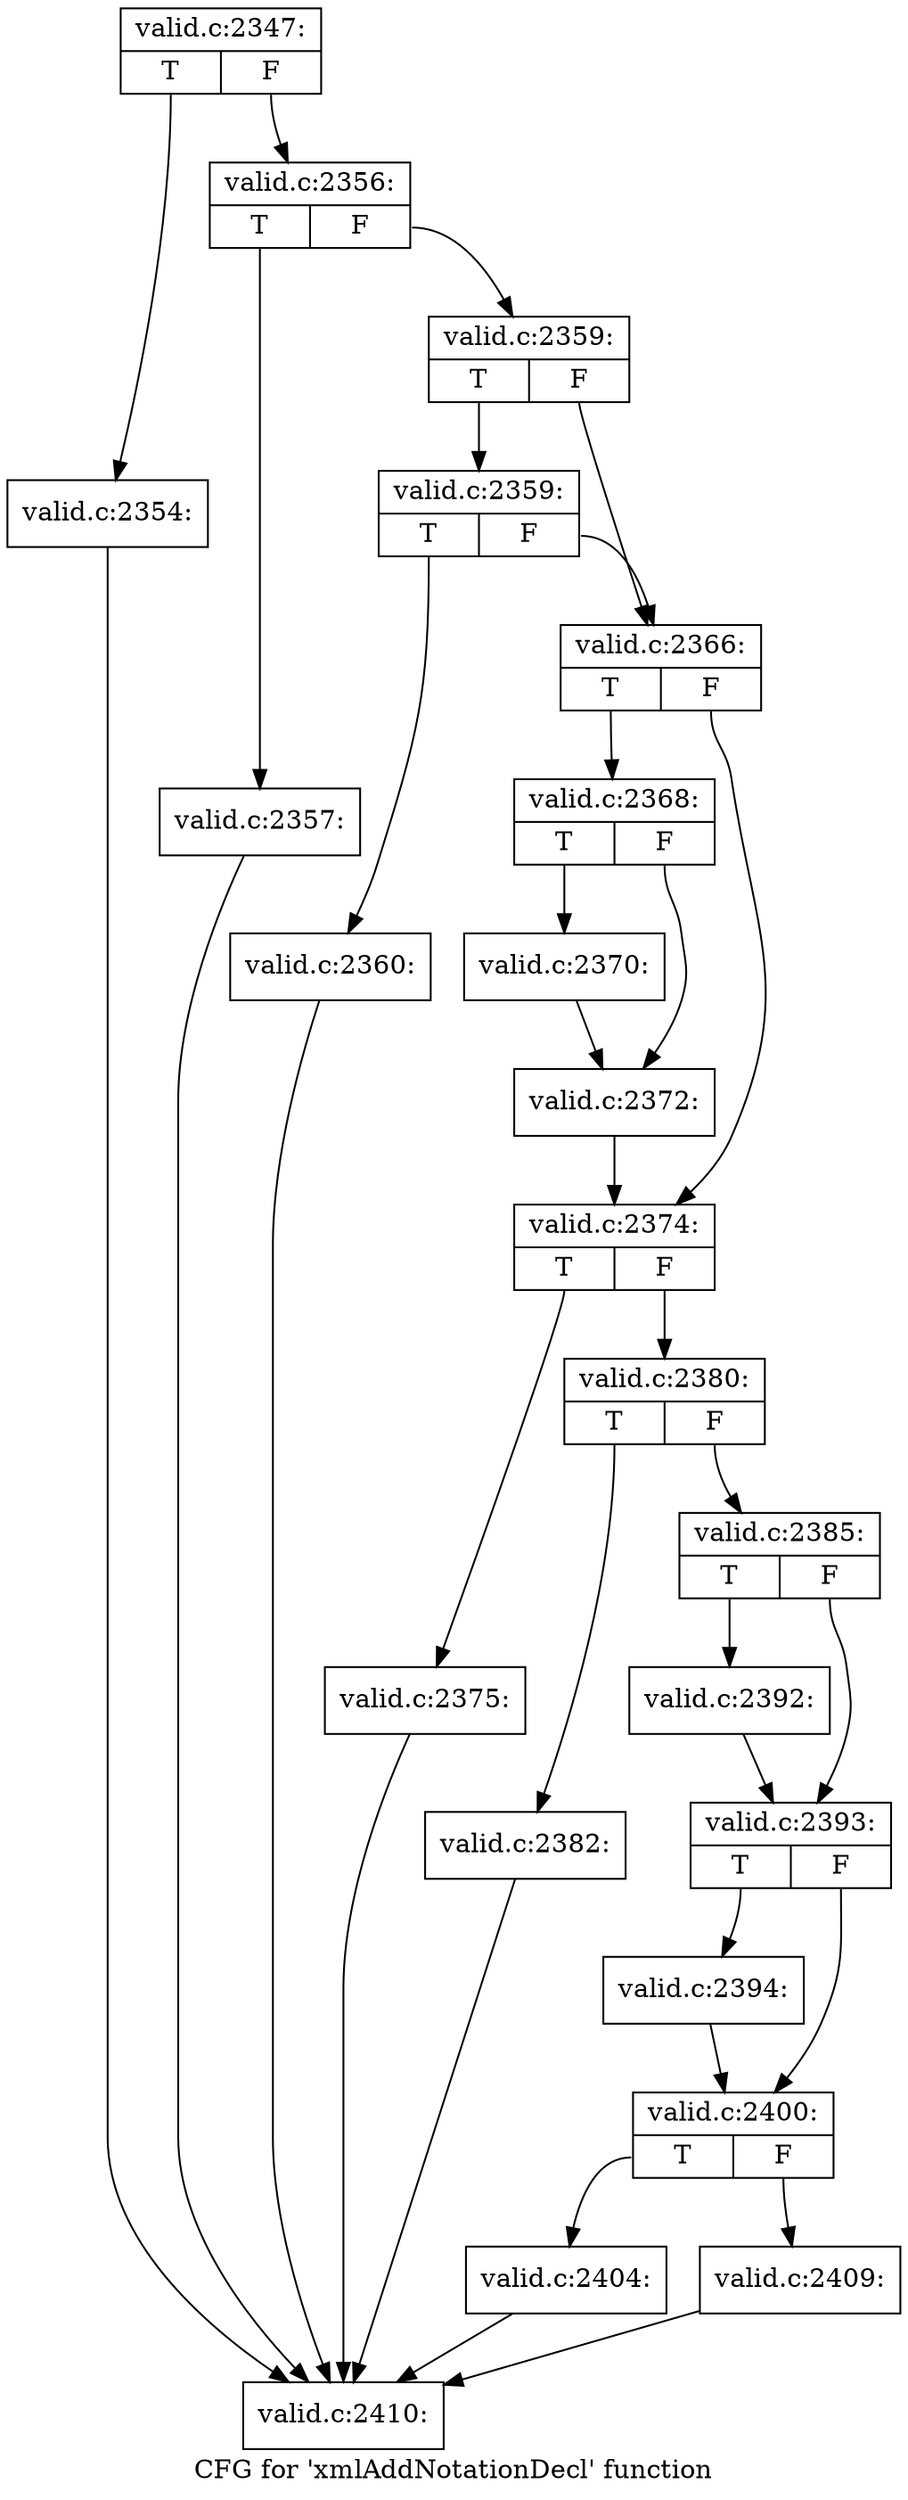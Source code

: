digraph "CFG for 'xmlAddNotationDecl' function" {
	label="CFG for 'xmlAddNotationDecl' function";

	Node0x4fb5610 [shape=record,label="{valid.c:2347:|{<s0>T|<s1>F}}"];
	Node0x4fb5610:s0 -> Node0x4fb7620;
	Node0x4fb5610:s1 -> Node0x4fb7670;
	Node0x4fb7620 [shape=record,label="{valid.c:2354:}"];
	Node0x4fb7620 -> Node0x4fb58f0;
	Node0x4fb7670 [shape=record,label="{valid.c:2356:|{<s0>T|<s1>F}}"];
	Node0x4fb7670:s0 -> Node0x4fb7bd0;
	Node0x4fb7670:s1 -> Node0x4fb7c20;
	Node0x4fb7bd0 [shape=record,label="{valid.c:2357:}"];
	Node0x4fb7bd0 -> Node0x4fb58f0;
	Node0x4fb7c20 [shape=record,label="{valid.c:2359:|{<s0>T|<s1>F}}"];
	Node0x4fb7c20:s0 -> Node0x4fb81f0;
	Node0x4fb7c20:s1 -> Node0x4fb81a0;
	Node0x4fb81f0 [shape=record,label="{valid.c:2359:|{<s0>T|<s1>F}}"];
	Node0x4fb81f0:s0 -> Node0x4fb8150;
	Node0x4fb81f0:s1 -> Node0x4fb81a0;
	Node0x4fb8150 [shape=record,label="{valid.c:2360:}"];
	Node0x4fb8150 -> Node0x4fb58f0;
	Node0x4fb81a0 [shape=record,label="{valid.c:2366:|{<s0>T|<s1>F}}"];
	Node0x4fb81a0:s0 -> Node0x4fb92c0;
	Node0x4fb81a0:s1 -> Node0x4fb9310;
	Node0x4fb92c0 [shape=record,label="{valid.c:2368:|{<s0>T|<s1>F}}"];
	Node0x4fb92c0:s0 -> Node0x4fb9ad0;
	Node0x4fb92c0:s1 -> Node0x4fb9b20;
	Node0x4fb9ad0 [shape=record,label="{valid.c:2370:}"];
	Node0x4fb9ad0 -> Node0x4fb9b20;
	Node0x4fb9b20 [shape=record,label="{valid.c:2372:}"];
	Node0x4fb9b20 -> Node0x4fb9310;
	Node0x4fb9310 [shape=record,label="{valid.c:2374:|{<s0>T|<s1>F}}"];
	Node0x4fb9310:s0 -> Node0x4fba910;
	Node0x4fb9310:s1 -> Node0x4fba960;
	Node0x4fba910 [shape=record,label="{valid.c:2375:}"];
	Node0x4fba910 -> Node0x4fb58f0;
	Node0x4fba960 [shape=record,label="{valid.c:2380:|{<s0>T|<s1>F}}"];
	Node0x4fba960:s0 -> Node0x4fbb4b0;
	Node0x4fba960:s1 -> Node0x4fbb500;
	Node0x4fbb4b0 [shape=record,label="{valid.c:2382:}"];
	Node0x4fbb4b0 -> Node0x4fb58f0;
	Node0x4fbb500 [shape=record,label="{valid.c:2385:|{<s0>T|<s1>F}}"];
	Node0x4fbb500:s0 -> Node0x4fbc190;
	Node0x4fbb500:s1 -> Node0x4fbc1e0;
	Node0x4fbc190 [shape=record,label="{valid.c:2392:}"];
	Node0x4fbc190 -> Node0x4fbc1e0;
	Node0x4fbc1e0 [shape=record,label="{valid.c:2393:|{<s0>T|<s1>F}}"];
	Node0x4fbc1e0:s0 -> Node0x4fbc8c0;
	Node0x4fbc1e0:s1 -> Node0x4fbc910;
	Node0x4fbc8c0 [shape=record,label="{valid.c:2394:}"];
	Node0x4fbc8c0 -> Node0x4fbc910;
	Node0x4fbc910 [shape=record,label="{valid.c:2400:|{<s0>T|<s1>F}}"];
	Node0x4fbc910:s0 -> Node0x4fbcff0;
	Node0x4fbc910:s1 -> Node0x4fbd040;
	Node0x4fbcff0 [shape=record,label="{valid.c:2404:}"];
	Node0x4fbcff0 -> Node0x4fb58f0;
	Node0x4fbd040 [shape=record,label="{valid.c:2409:}"];
	Node0x4fbd040 -> Node0x4fb58f0;
	Node0x4fb58f0 [shape=record,label="{valid.c:2410:}"];
}
